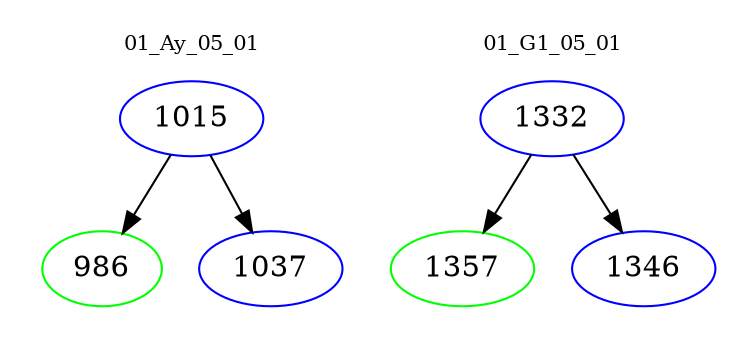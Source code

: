 digraph{
subgraph cluster_0 {
color = white
label = "01_Ay_05_01";
fontsize=10;
T0_1015 [label="1015", color="blue"]
T0_1015 -> T0_986 [color="black"]
T0_986 [label="986", color="green"]
T0_1015 -> T0_1037 [color="black"]
T0_1037 [label="1037", color="blue"]
}
subgraph cluster_1 {
color = white
label = "01_G1_05_01";
fontsize=10;
T1_1332 [label="1332", color="blue"]
T1_1332 -> T1_1357 [color="black"]
T1_1357 [label="1357", color="green"]
T1_1332 -> T1_1346 [color="black"]
T1_1346 [label="1346", color="blue"]
}
}
